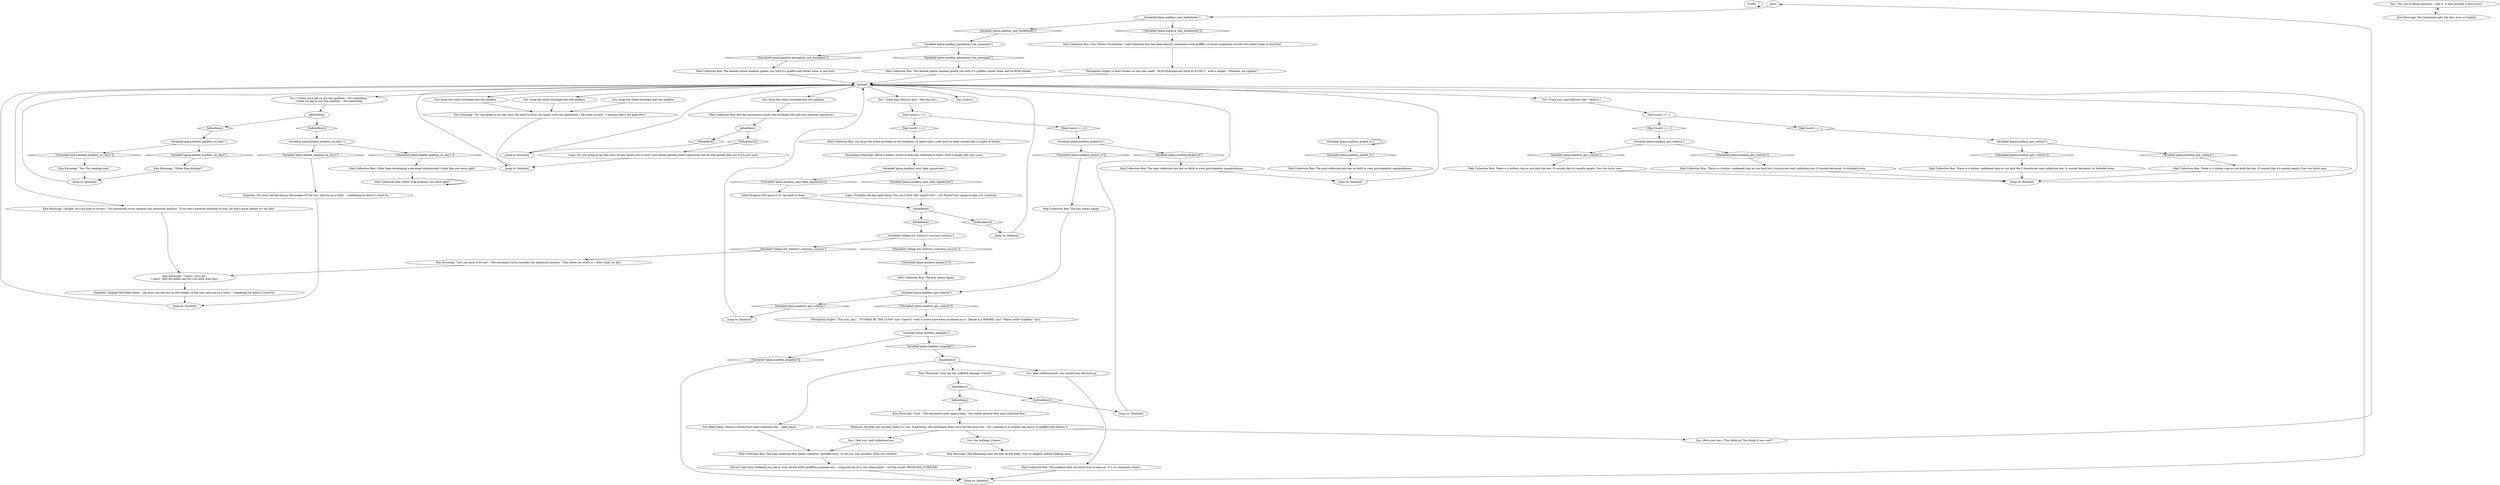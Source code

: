 # PLAZA / mailbox
# A mailbox on the plaza.
# ==================================================
digraph G {
	  0 [label="START"];
	  1 [label="input"];
	  2 [label="Kim Kitsuragi: \"I don't. Let's go.\"\n\"I don't. Mail the letter and let's be done with this.\""];
	  3 [label="Jump to: [boxhub]"];
	  4 [label="Pain Threshold: Your toe has suffered damage. It hurts!"];
	  5 [label="You: I feel you, mail collection box."];
	  6 [label="You: \"Oh, you're being sarcastic. I get it. It was actually a dick move.\""];
	  7 [label="Empathy: Dodged the bullet there... He must see the box as the weaker of the two, and you as a bully -- something he doesn't stand for."];
	  8 [label="Empathy: He must see the box as the weaker of the two, and you as a bully -- something he doesn't stand for."];
	  9 [label="Mail Collection Box: Other than kicking? You were right!"];
	  10 [label="Jump to: [boxhub]"];
	  11 [label="Kim Kitsuragi: \"It's not going to be that easy. We need to dirty our hands with the signatures.\" He looks around. \"I assume that's the goal here.\""];
	  12 [label="Mail Collection Box: You drop the white envelope in the darkness. It lands with a soft thud on what sounds like a couple of letters."];
	  13 [label="Variable[\"plaza.mailbox_kicked_it\"]"];
	  14 [label="Variable[\"plaza.mailbox_kicked_it\"]", shape=diamond];
	  15 [label="!(Variable[\"plaza.mailbox_kicked_it\"])", shape=diamond];
	  16 [label="Kim Kitsuragi: \"Alright, let's go back to Evrart.\" The lieutenant turns towards the industrial harbour. \"If we don't mention anything to him, he won't know before it's too late.\""];
	  17 [label="You: Drop the white envelope into the mailbox."];
	  18 [label="Kim Kitsuragi: The lieutenant pats the box on the head, ever so slightly, before walking away."];
	  19 [label="Jump to: [boxhub]"];
	  20 [label="You: Drop the white envelope into the mailbox."];
	  21 [label="You: [Leave.]"];
	  22 [label="Variable[\"plaza.kicked_mailbox_on_day1\"]"];
	  23 [label="Variable[\"plaza.kicked_mailbox_on_day1\"]", shape=diamond];
	  24 [label="!(Variable[\"plaza.kicked_mailbox_on_day1\"])", shape=diamond];
	  25 [label="Perception (Hearing): About a week's worth of mail has collected in there. They'll empty this very soon."];
	  26 [label="Variable[\"village.ww_rhetoric_convince_success\"]"];
	  27 [label="Variable[\"village.ww_rhetoric_convince_success\"]", shape=diamond];
	  28 [label="!(Variable[\"village.ww_rhetoric_convince_success\"])", shape=diamond];
	  29 [label="You: Drop the white envelope into the mailbox."];
	  30 [label="Variable[\"plaza.mailbox_kicked_it\"]"];
	  31 [label="Variable[\"plaza.mailbox_kicked_it\"]", shape=diamond];
	  32 [label="!(Variable[\"plaza.mailbox_kicked_it\"])", shape=diamond];
	  33 [label="Jump to: [boxhub]"];
	  34 [label="Inland Empire: For good or ill, the deed is done."];
	  35 [label="You: \"Good mail delivery box.\" (Pat the box.)"];
	  36 [label="You: Mail collection box, you should man the fuck up."];
	  37 [label="Mail Collection Box: The mail collection box has no faith in your psychopathic manipulations."];
	  38 [label="IsKimHere()"];
	  39 [label="IsKimHere()", shape=diamond];
	  40 [label="!(IsKimHere())", shape=diamond];
	  41 [label="Mail Collection Box: The dented yellow mailbox greets you with it's graffito and bullet holes in the front."];
	  42 [label="Mail Collection Box: Other than developing a personal relationship? Looks like you were right."];
	  43 [label="You: \"Fuck you, mail delivery box!\" (Kick it.)"];
	  44 [label="Variable[\"plaza.mailbox_empathy\"]"];
	  45 [label="Variable[\"plaza.mailbox_empathy\"]", shape=diamond];
	  46 [label="!(Variable[\"plaza.mailbox_empathy\"])", shape=diamond];
	  47 [label="You: Been there, *Poste L'Aventurier* mail collection box... been there."];
	  48 [label="Kim Kitsuragi: The lieutenant pats the box, ever so slightly."];
	  49 [label="Variable[\"plaza.mailbox_peception_rcm_emergent\"]"];
	  50 [label="Variable[\"plaza.mailbox_peception_rcm_emergent\"]", shape=diamond];
	  51 [label="!(Variable[\"plaza.mailbox_peception_rcm_emergent\"])", shape=diamond];
	  52 [label="IsKimHere()"];
	  53 [label="IsKimHere()", shape=diamond];
	  54 [label="!(IsKimHere())", shape=diamond];
	  55 [label="Mail Collection Box: The mail collection box has no faith in your psychopathic manipulations."];
	  56 [label="DayCount() == 1"];
	  57 [label="DayCount() == 1", shape=diamond];
	  58 [label="!(DayCount() == 1)", shape=diamond];
	  59 [label="IsKimHere()"];
	  60 [label="IsKimHere()", shape=diamond];
	  61 [label="!(IsKimHere())", shape=diamond];
	  62 [label="Variable[\"plaza.kicked_mailbox_on_day1\"]"];
	  63 [label="Variable[\"plaza.kicked_mailbox_on_day1\"]", shape=diamond];
	  64 [label="!(Variable[\"plaza.kicked_mailbox_on_day1\"])", shape=diamond];
	  65 [label="Perception (Sight): A faint sticker on the side reads: \"RCM Emergencies Desk no 8-100-2\", with a slogan: \"Mankind, be vigilant!\""];
	  66 [label="Jump to: [boxhub]"];
	  67 [label="Jump to: [boxhub]"];
	  68 [label="Perception (Sight): \"Eat shit, pig!\", \"FUCKED BY THE CUNN\" and \"Saint-G\" with a crown have been scribbled on it. \"Jennie is a WHORE\" and \"*Baise cette* mailbox!\" also."];
	  69 [label="Variable[\"plaza.mailbox_got_volition\"]"];
	  70 [label="Variable[\"plaza.mailbox_got_volition\"]", shape=diamond];
	  71 [label="!(Variable[\"plaza.mailbox_got_volition\"])", shape=diamond];
	  72 [label="You: Drop the white envelope into the mailbox."];
	  73 [label="Mail Collection Box: This \"Poste L'Aventurier\" mail collection box has been heavily vandalized with graffito. A closer inspection reveals two bullet holes in the front."];
	  74 [label="Rhetoric: He does not actually think it's cool. If anything, the lieutenant feels sorry for the poor box -- he's leaning in to inspect the layers of graffito that deface it."];
	  75 [label="You: (Rub your toe.) \"You think so? You think it was cool?\""];
	  76 [label="Logic: It's not going to be that easy. Evrart wants you to dirty your hands getting these signatures and he will quickly find out if you just mail."];
	  77 [label="boxhub"];
	  78 [label="empathyhub"];
	  79 [label="Variable[\"plaza.mailbox_got_volition\"]"];
	  80 [label="Variable[\"plaza.mailbox_got_volition\"]", shape=diamond];
	  81 [label="!(Variable[\"plaza.mailbox_got_volition\"])", shape=diamond];
	  82 [label="Jump to: [boxhub]"];
	  83 [label="Jump to: [boxhub]"];
	  84 [label="Mail Collection Box: The box seems happy."];
	  85 [label="Jump to: [boxhub]"];
	  86 [label="Kim Kitsuragi: \"Cool.\" The lieutenant nods approvingly. \"You really showed that mail collection box.\""];
	  87 [label="Mail Collection Box: The dented yellow mailbox greets you with it's graffito, bullet holes and an RCM sticker."];
	  88 [label="Kim Kitsuragi: \"Other than kicking?\""];
	  89 [label="IsKimHere()"];
	  90 [label="IsKimHere()", shape=diamond];
	  91 [label="!(IsKimHere())", shape=diamond];
	  92 [label="Mail Collection Box: But the documents inside the envelope still lack the required signatures..."];
	  93 [label="You: \"I knew we'd get to use this mailbox -- for something.\"\nI knew I'd get to use this mailbox -- for something."];
	  94 [label="Mail Collection Box: There is a hollow, saddened ring as you kick the L'Aventurier mail collection box. It sounds betrayed, in disbelief even."];
	  95 [label="Mail Collection Box: There is a hollow ring as you kick the box. It sounds like it's mostly empty. Your toe hurts now."];
	  96 [label="Jump to: [boxhub]"];
	  97 [label="Kim Kitsuragi: \"Yes. For sending mail.\""];
	  98 [label="Mail Collection Box: There is a hollow ring as you kick the box. It sounds like it's mostly empty. Your toe hurts now."];
	  99 [label="Mail Collection Box: The mail collection box seems cathartic, thankful even. So do you. You shudder. Then you swallow."];
	  100 [label="Mail Collection Box: The mailbox does not know how to man up, it is an inanimate object."];
	  101 [label="Variable[\"plaza.mailbox_got_volition\"]"];
	  102 [label="Variable[\"plaza.mailbox_got_volition\"]", shape=diamond];
	  103 [label="!(Variable[\"plaza.mailbox_got_volition\"])", shape=diamond];
	  104 [label="Mail Collection Box: There is a hollow, saddened ring as you kick the L'Aventurier mail collection box. It sounds betrayed, in disbelief even."];
	  105 [label="Kim Kitsuragi: \"Let's go back to Evrart.\" The lieutenant turns towards the industrial harbour. \"This better be worth it -- after what we did.\""];
	  106 [label="Logic: Probably did the right thing. You can't trust that slug Evrart -- you *know* he's going to play you somehow."];
	  107 [label="You: Say nothing. [Leave.]"];
	  108 [label="Variable[\"plaza.mailbox_saw_bulletholes\"]"];
	  109 [label="Variable[\"plaza.mailbox_saw_bulletholes\"]", shape=diamond];
	  110 [label="!(Variable[\"plaza.mailbox_saw_bulletholes\"])", shape=diamond];
	  111 [label="DayCount() == 1"];
	  112 [label="DayCount() == 1", shape=diamond];
	  113 [label="!(DayCount() == 1)", shape=diamond];
	  114 [label="Variable[\"plaza.mailbox_sent_fake_signatures\"]"];
	  115 [label="Variable[\"plaza.mailbox_sent_fake_signatures\"]", shape=diamond];
	  116 [label="!(Variable[\"plaza.mailbox_sent_fake_signatures\"])", shape=diamond];
	  117 [label="Shivers: And then suddenly you see it: over all the other graffitos someone has -- using the tip of a very sharp knife -- cut the words: REVACHOL FOREVER."];
	  118 [label="Mail Collection Box: The box seems happy."];
	  0 -> 0
	  1 -> 108
	  2 -> 7
	  3 -> 77
	  4 -> 38
	  5 -> 99
	  6 -> 48
	  7 -> 19
	  8 -> 19
	  9 -> 9
	  10 -> 77
	  11 -> 83
	  12 -> 25
	  13 -> 13
	  13 -> 14
	  14 -> 37
	  15 -> 84
	  16 -> 2
	  17 -> 11
	  19 -> 77
	  20 -> 11
	  22 -> 24
	  22 -> 23
	  23 -> 8
	  24 -> 42
	  25 -> 114
	  26 -> 27
	  26 -> 28
	  27 -> 105
	  28 -> 15
	  29 -> 11
	  30 -> 32
	  30 -> 31
	  31 -> 55
	  32 -> 118
	  33 -> 77
	  34 -> 59
	  35 -> 56
	  36 -> 100
	  37 -> 67
	  38 -> 40
	  38 -> 39
	  39 -> 86
	  40 -> 66
	  41 -> 77
	  42 -> 9
	  43 -> 111
	  44 -> 45
	  44 -> 46
	  45 -> 78
	  46 -> 85
	  47 -> 99
	  48 -> 6
	  49 -> 50
	  49 -> 51
	  50 -> 87
	  51 -> 41
	  52 -> 53
	  52 -> 54
	  53 -> 62
	  54 -> 22
	  55 -> 67
	  56 -> 57
	  56 -> 58
	  57 -> 12
	  58 -> 30
	  59 -> 60
	  59 -> 61
	  60 -> 26
	  61 -> 96
	  62 -> 64
	  62 -> 63
	  63 -> 88
	  64 -> 97
	  65 -> 77
	  66 -> 77
	  67 -> 77
	  68 -> 44
	  69 -> 70
	  69 -> 71
	  70 -> 95
	  71 -> 94
	  72 -> 92
	  73 -> 65
	  74 -> 107
	  74 -> 75
	  74 -> 5
	  75 -> 1
	  76 -> 83
	  77 -> 35
	  77 -> 72
	  77 -> 43
	  77 -> 16
	  77 -> 20
	  77 -> 93
	  77 -> 21
	  77 -> 29
	  78 -> 4
	  78 -> 36
	  78 -> 47
	  79 -> 80
	  79 -> 81
	  80 -> 82
	  81 -> 68
	  82 -> 77
	  83 -> 77
	  84 -> 79
	  85 -> 77
	  86 -> 74
	  87 -> 77
	  88 -> 33
	  89 -> 90
	  89 -> 91
	  90 -> 10
	  91 -> 76
	  92 -> 89
	  93 -> 52
	  94 -> 3
	  95 -> 3
	  96 -> 77
	  97 -> 33
	  98 -> 3
	  99 -> 117
	  100 -> 85
	  101 -> 102
	  101 -> 103
	  102 -> 98
	  103 -> 104
	  104 -> 3
	  105 -> 2
	  106 -> 59
	  107 -> 18
	  108 -> 109
	  108 -> 110
	  109 -> 49
	  110 -> 73
	  111 -> 112
	  111 -> 113
	  112 -> 101
	  113 -> 69
	  114 -> 115
	  114 -> 116
	  115 -> 106
	  116 -> 34
	  117 -> 85
	  118 -> 79
}

